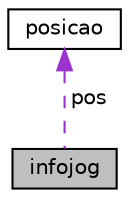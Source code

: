 digraph "infojog"
{
  edge [fontname="Helvetica",fontsize="10",labelfontname="Helvetica",labelfontsize="10"];
  node [fontname="Helvetica",fontsize="10",shape=record];
  Node1 [label="infojog",height=0.2,width=0.4,color="black", fillcolor="grey75", style="filled", fontcolor="black"];
  Node2 -> Node1 [dir="back",color="darkorchid3",fontsize="10",style="dashed",label=" pos" ];
  Node2 [label="posicao",height=0.2,width=0.4,color="black", fillcolor="white", style="filled",URL="$structposicao.html",tooltip="Estrutura que armazena uma posição. "];
}
